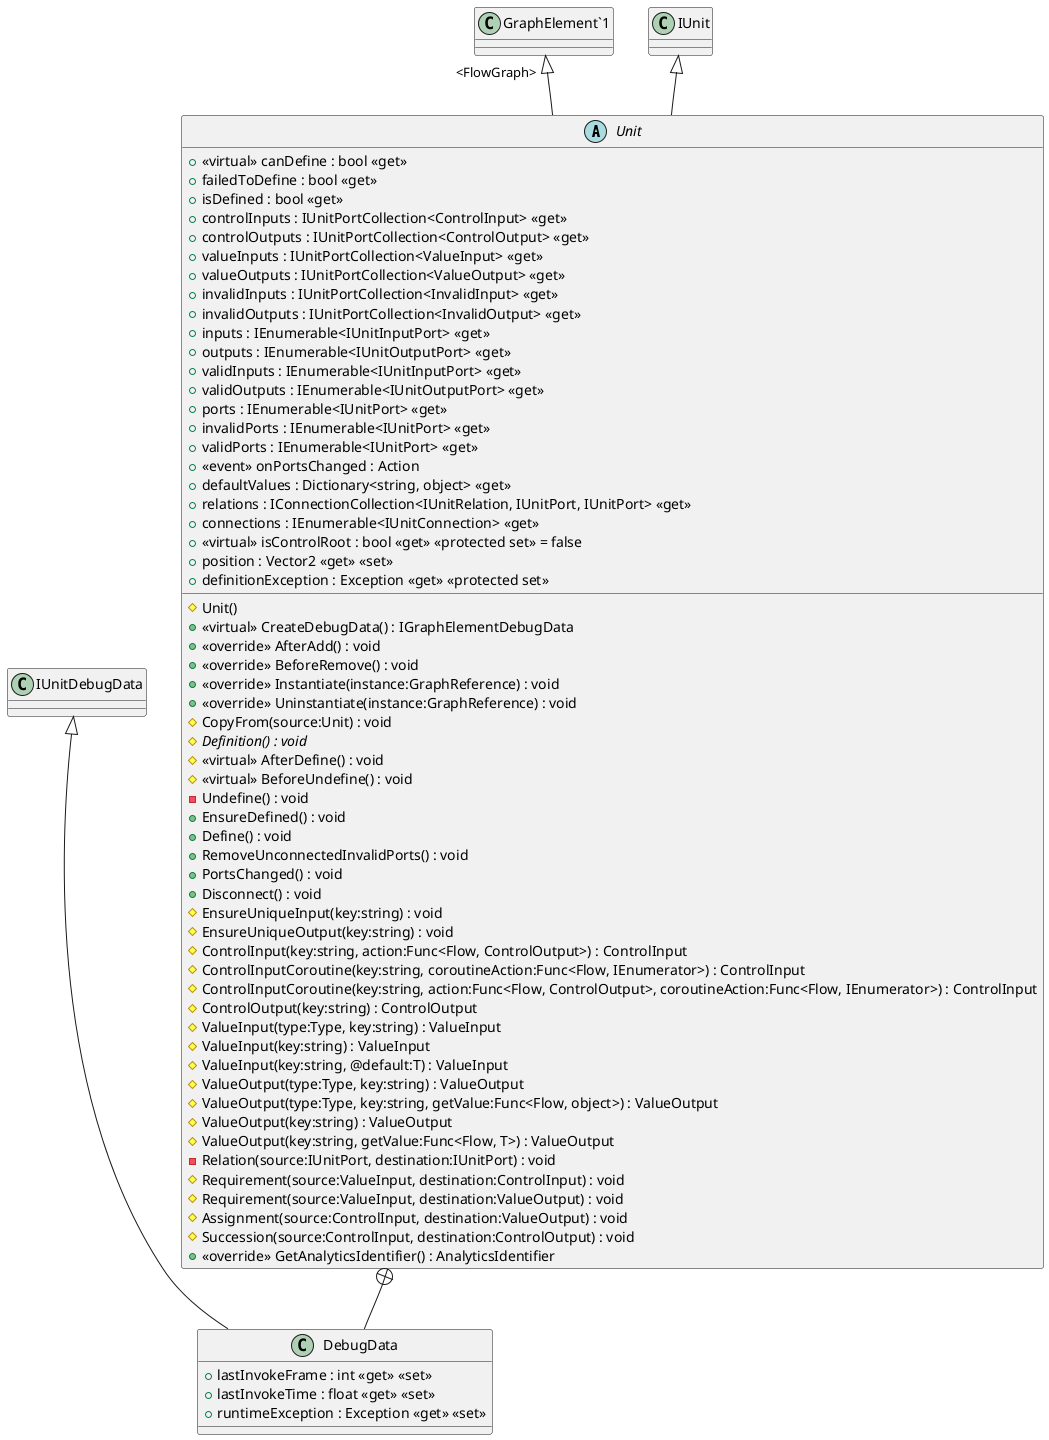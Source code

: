 @startuml
abstract class Unit {
    # Unit()
    + <<virtual>> CreateDebugData() : IGraphElementDebugData
    + <<override>> AfterAdd() : void
    + <<override>> BeforeRemove() : void
    + <<override>> Instantiate(instance:GraphReference) : void
    + <<override>> Uninstantiate(instance:GraphReference) : void
    # CopyFrom(source:Unit) : void
    + <<virtual>> canDefine : bool <<get>>
    + failedToDefine : bool <<get>>
    + isDefined : bool <<get>>
    # {abstract} Definition() : void
    # <<virtual>> AfterDefine() : void
    # <<virtual>> BeforeUndefine() : void
    - Undefine() : void
    + EnsureDefined() : void
    + Define() : void
    + RemoveUnconnectedInvalidPorts() : void
    + controlInputs : IUnitPortCollection<ControlInput> <<get>>
    + controlOutputs : IUnitPortCollection<ControlOutput> <<get>>
    + valueInputs : IUnitPortCollection<ValueInput> <<get>>
    + valueOutputs : IUnitPortCollection<ValueOutput> <<get>>
    + invalidInputs : IUnitPortCollection<InvalidInput> <<get>>
    + invalidOutputs : IUnitPortCollection<InvalidOutput> <<get>>
    + inputs : IEnumerable<IUnitInputPort> <<get>>
    + outputs : IEnumerable<IUnitOutputPort> <<get>>
    + validInputs : IEnumerable<IUnitInputPort> <<get>>
    + validOutputs : IEnumerable<IUnitOutputPort> <<get>>
    + ports : IEnumerable<IUnitPort> <<get>>
    + invalidPorts : IEnumerable<IUnitPort> <<get>>
    + validPorts : IEnumerable<IUnitPort> <<get>>
    +  <<event>> onPortsChanged : Action 
    + PortsChanged() : void
    + defaultValues : Dictionary<string, object> <<get>>
    + relations : IConnectionCollection<IUnitRelation, IUnitPort, IUnitPort> <<get>>
    + connections : IEnumerable<IUnitConnection> <<get>>
    + Disconnect() : void
    + <<virtual>> isControlRoot : bool <<get>> <<protected set>> = false
    # EnsureUniqueInput(key:string) : void
    # EnsureUniqueOutput(key:string) : void
    # ControlInput(key:string, action:Func<Flow, ControlOutput>) : ControlInput
    # ControlInputCoroutine(key:string, coroutineAction:Func<Flow, IEnumerator>) : ControlInput
    # ControlInputCoroutine(key:string, action:Func<Flow, ControlOutput>, coroutineAction:Func<Flow, IEnumerator>) : ControlInput
    # ControlOutput(key:string) : ControlOutput
    # ValueInput(type:Type, key:string) : ValueInput
    # ValueInput(key:string) : ValueInput
    # ValueInput(key:string, @default:T) : ValueInput
    # ValueOutput(type:Type, key:string) : ValueOutput
    # ValueOutput(type:Type, key:string, getValue:Func<Flow, object>) : ValueOutput
    # ValueOutput(key:string) : ValueOutput
    # ValueOutput(key:string, getValue:Func<Flow, T>) : ValueOutput
    - Relation(source:IUnitPort, destination:IUnitPort) : void
    # Requirement(source:ValueInput, destination:ControlInput) : void
    # Requirement(source:ValueInput, destination:ValueOutput) : void
    # Assignment(source:ControlInput, destination:ValueOutput) : void
    # Succession(source:ControlInput, destination:ControlOutput) : void
    + position : Vector2 <<get>> <<set>>
    + definitionException : Exception <<get>> <<protected set>>
    + <<override>> GetAnalyticsIdentifier() : AnalyticsIdentifier
}
class DebugData {
    + lastInvokeFrame : int <<get>> <<set>>
    + lastInvokeTime : float <<get>> <<set>>
    + runtimeException : Exception <<get>> <<set>>
}
"GraphElement`1" "<FlowGraph>" <|-- Unit
IUnit <|-- Unit
Unit +-- DebugData
IUnitDebugData <|-- DebugData
@enduml
